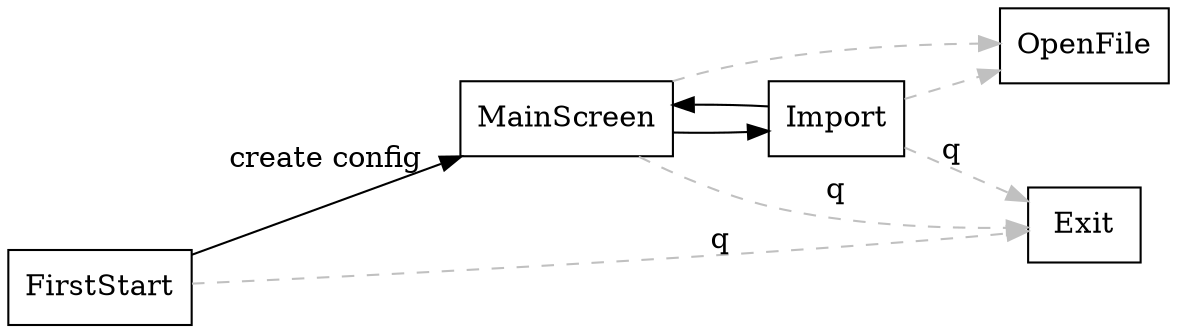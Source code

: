 digraph UI {
    rankdir=LR;
    node [shape=box];

    FirstStart -> MainScreen [label="create config"]
    MainScreen -> Import
    Import -> MainScreen

    {MainScreen, Import} -> OpenFile [style=dashed color=grey]

    {FirstStart, MainScreen, Import} -> Exit [label="q" style=dashed color=grey]
}